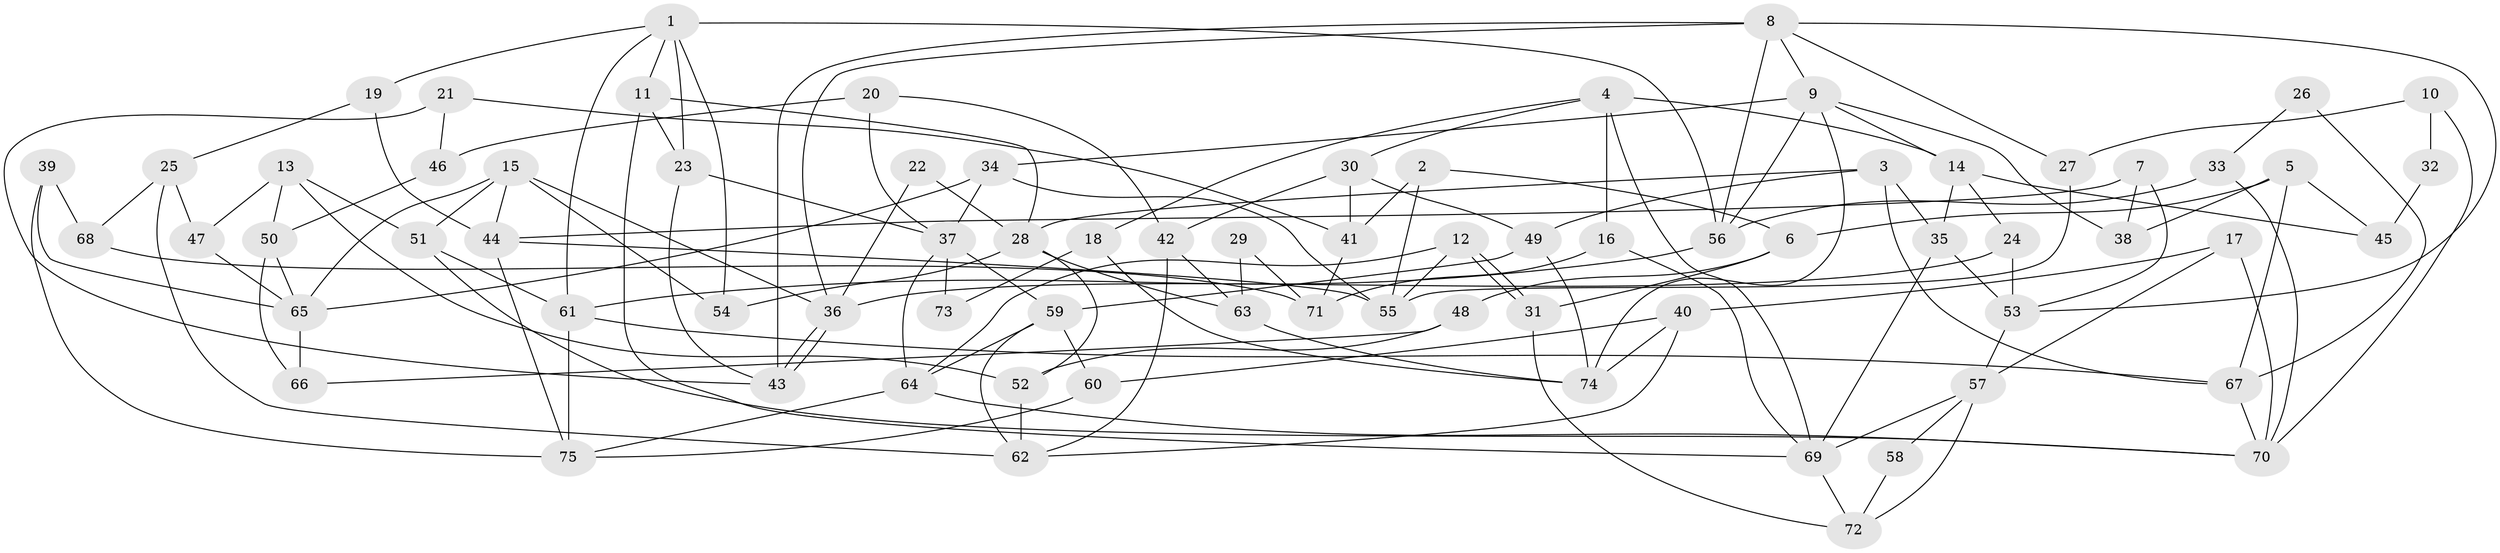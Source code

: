 // coarse degree distribution, {7: 0.08333333333333333, 10: 0.08333333333333333, 9: 0.041666666666666664, 4: 0.2916666666666667, 8: 0.125, 6: 0.16666666666666666, 3: 0.125, 5: 0.08333333333333333}
// Generated by graph-tools (version 1.1) at 2025/51/03/04/25 22:51:14]
// undirected, 75 vertices, 150 edges
graph export_dot {
  node [color=gray90,style=filled];
  1;
  2;
  3;
  4;
  5;
  6;
  7;
  8;
  9;
  10;
  11;
  12;
  13;
  14;
  15;
  16;
  17;
  18;
  19;
  20;
  21;
  22;
  23;
  24;
  25;
  26;
  27;
  28;
  29;
  30;
  31;
  32;
  33;
  34;
  35;
  36;
  37;
  38;
  39;
  40;
  41;
  42;
  43;
  44;
  45;
  46;
  47;
  48;
  49;
  50;
  51;
  52;
  53;
  54;
  55;
  56;
  57;
  58;
  59;
  60;
  61;
  62;
  63;
  64;
  65;
  66;
  67;
  68;
  69;
  70;
  71;
  72;
  73;
  74;
  75;
  1 -- 56;
  1 -- 11;
  1 -- 19;
  1 -- 23;
  1 -- 54;
  1 -- 61;
  2 -- 55;
  2 -- 6;
  2 -- 41;
  3 -- 35;
  3 -- 49;
  3 -- 28;
  3 -- 67;
  4 -- 30;
  4 -- 14;
  4 -- 16;
  4 -- 18;
  4 -- 69;
  5 -- 67;
  5 -- 38;
  5 -- 6;
  5 -- 45;
  6 -- 48;
  6 -- 31;
  7 -- 53;
  7 -- 44;
  7 -- 38;
  8 -- 9;
  8 -- 43;
  8 -- 27;
  8 -- 36;
  8 -- 53;
  8 -- 56;
  9 -- 56;
  9 -- 14;
  9 -- 34;
  9 -- 38;
  9 -- 74;
  10 -- 27;
  10 -- 70;
  10 -- 32;
  11 -- 28;
  11 -- 23;
  11 -- 69;
  12 -- 31;
  12 -- 31;
  12 -- 64;
  12 -- 55;
  13 -- 51;
  13 -- 50;
  13 -- 47;
  13 -- 52;
  14 -- 24;
  14 -- 35;
  14 -- 45;
  15 -- 54;
  15 -- 36;
  15 -- 44;
  15 -- 51;
  15 -- 65;
  16 -- 69;
  16 -- 71;
  17 -- 57;
  17 -- 70;
  17 -- 40;
  18 -- 74;
  18 -- 73;
  19 -- 25;
  19 -- 44;
  20 -- 37;
  20 -- 42;
  20 -- 46;
  21 -- 43;
  21 -- 41;
  21 -- 46;
  22 -- 28;
  22 -- 36;
  23 -- 37;
  23 -- 43;
  24 -- 36;
  24 -- 53;
  25 -- 47;
  25 -- 62;
  25 -- 68;
  26 -- 33;
  26 -- 67;
  27 -- 55;
  28 -- 52;
  28 -- 54;
  28 -- 63;
  29 -- 71;
  29 -- 63;
  30 -- 41;
  30 -- 42;
  30 -- 49;
  31 -- 72;
  32 -- 45;
  33 -- 70;
  33 -- 56;
  34 -- 55;
  34 -- 37;
  34 -- 65;
  35 -- 53;
  35 -- 69;
  36 -- 43;
  36 -- 43;
  37 -- 59;
  37 -- 64;
  37 -- 73;
  39 -- 65;
  39 -- 75;
  39 -- 68;
  40 -- 74;
  40 -- 60;
  40 -- 62;
  41 -- 71;
  42 -- 63;
  42 -- 62;
  44 -- 55;
  44 -- 75;
  46 -- 50;
  47 -- 65;
  48 -- 52;
  48 -- 66;
  49 -- 59;
  49 -- 74;
  50 -- 65;
  50 -- 66;
  51 -- 61;
  51 -- 70;
  52 -- 62;
  53 -- 57;
  56 -- 61;
  57 -- 72;
  57 -- 69;
  57 -- 58;
  58 -- 72;
  59 -- 60;
  59 -- 64;
  59 -- 62;
  60 -- 75;
  61 -- 67;
  61 -- 75;
  63 -- 74;
  64 -- 75;
  64 -- 70;
  65 -- 66;
  67 -- 70;
  68 -- 71;
  69 -- 72;
}
